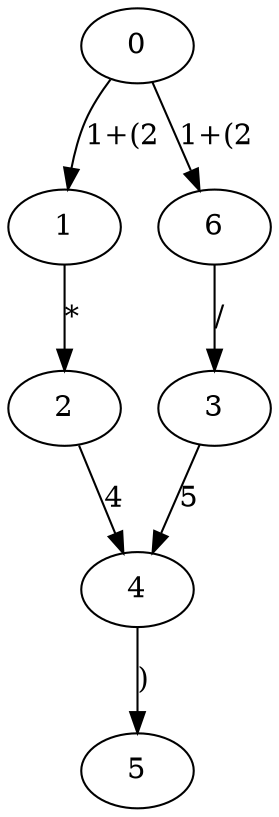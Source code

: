 digraph g
{
0;1;2;3;4;5;6;
0 -> 1 [label="1+(2"]
0 -> 6 [label="1+(2"]
1 -> 2 [label="*"]
6 -> 3 [label="/"]
2 -> 4 [label="4"]
3 -> 4 [label="5"]
4 -> 5 [label=")"]
}
